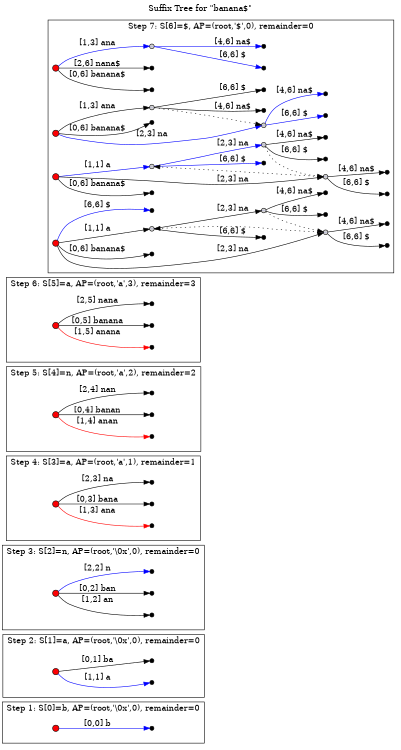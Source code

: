 digraph suffixTree {
  labelloc="t";
  label="Suffix Tree for \"banana$\"";
  rankdir=LR;
  size="8,5"
  node [margin=0 fontcolor=blue fontsize=1 width=0.1 shape=circle style=filled];

  subgraph cluster_1 {
    label="Step 1: S[0]=b, AP=(root,'\\0x',0), remainder=0"

    root1_0 -> node14071_0 [label = "[0,0] b" color=blue];

    node14071_0 [ shape=point ]
    root1_0 [ width=0.15  fillcolor=red ]
  }

  subgraph cluster_2 {
    label="Step 2: S[1]=a, AP=(root,'\\0x',0), remainder=0"

    root2_1 -> node13172_1 [label = "[1,1] a" color=blue];
    root2_1 -> node14072_1 [label = "[0,1] ba"];

    node14072_1 [ shape=point ]
    node13172_1 [ shape=point ]
    root2_1 [ width=0.15  fillcolor=red ]
  }

  subgraph cluster_3 {
    label="Step 3: S[2]=n, AP=(root,'\\0x',0), remainder=0"

    root3_2 -> node13173_2 [label = "[1,2] an"];
    root3_2 -> node14073_2 [label = "[0,2] ban"];
    root3_2 -> node12273_2 [label = "[2,2] n" color=blue];

    node14073_2 [ shape=point ]
    node13173_2 [ shape=point ]
    node12273_2 [ shape=point ]
    root3_2 [ width=0.15  fillcolor=red ]
  }

  subgraph cluster_4 {
    label="Step 4: S[3]=a, AP=(root,'a',1), remainder=1"

    root4_3 -> node13174_3 [label = "[1,3] ana" color=red];
    root4_3 -> node14074_3 [label = "[0,3] bana"];
    root4_3 -> node12274_3 [label = "[2,3] na"];

    node14074_3 [ shape=point ]
    node13174_3 [ shape=point ]
    node12274_3 [ shape=point ]
    root4_3 [ width=0.15  fillcolor=red ]
  }

  subgraph cluster_5 {
    label="Step 5: S[4]=n, AP=(root,'a',2), remainder=2"

    root5_4 -> node13175_4 [label = "[1,4] anan" color=red];
    root5_4 -> node14075_4 [label = "[0,4] banan"];
    root5_4 -> node12275_4 [label = "[2,4] nan"];

    node14075_4 [ shape=point ]
    node13175_4 [ shape=point ]
    node12275_4 [ shape=point ]
    root5_4 [ width=0.15  fillcolor=red ]
  }

  subgraph cluster_6 {
    label="Step 6: S[5]=a, AP=(root,'a',3), remainder=3"

    root6_5 -> node13176_5 [label = "[1,5] anana" color=red];
    root6_5 -> node14076_5 [label = "[0,5] banana"];
    root6_5 -> node12276_5 [label = "[2,5] nana"];

    node14076_5 [ shape=point ]
    node13176_5 [ shape=point ]
    node12276_5 [ shape=point ]
    root6_5 [ width=0.15  fillcolor=red ]
  }

  subgraph cluster_7 {
    label="Step 7: S[6]=$, AP=(root,'a',3), remainder=3"

    root7_6 -> node3137_6 [label = "[1,3] ana" color=blue];
    root7_6 -> node14077_6 [label = "[0,6] banana$"];
    root7_6 -> node12277_6 [label = "[2,6] nana$"];
    node3137_6 -> node4677_6 [label = "[6,6] $" color=blue];
    node3137_6 -> node6477_6 [label = "[4,6] na$" color=blue];

    node14077_6 [ shape=point ]
    node12277_6 [ shape=point ]
    node6477_6 [ shape=point ]
    root7_6 [ width=0.15  fillcolor=red ]
    node4677_6 [ shape=point ]
  }

  subgraph cluster_7 {
    label="Step 7: S[6]=$, AP=(root,'n',2), remainder=2"

    root7_7 -> node3137_7 [label = "[1,3] ana"];
    node3137_7 -> node2237_7 [ style=dotted ];
    root7_7 -> node14077_7 [label = "[0,6] banana$"];
    root7_7 -> node2237_7 [label = "[2,3] na" color=blue];
    node3137_7 -> node4677_7 [label = "[6,6] $"];
    node3137_7 -> node6477_7 [label = "[4,6] na$"];
    node2237_7 -> node3677_7 [label = "[6,6] $" color=blue];
    node2237_7 -> node5477_7 [label = "[4,6] na$" color=blue];

    node5477_7 [ shape=point ]
    node14077_7 [ shape=point ]
    node6477_7 [ shape=point ]
    root7_7 [ width=0.15  fillcolor=red ]
    node4677_7 [ shape=point ]
    node3677_7 [ shape=point ]
  }

  subgraph cluster_7 {
    label="Step 7: S[6]=$, AP=(root,'a',1), remainder=1"

    root7_8 -> node1117_8 [label = "[1,1] a" color=blue];
    root7_8 -> node14077_8 [label = "[0,6] banana$"];
    root7_8 -> node2237_8 [label = "[2,3] na"];
    node2237_8 -> node1117_8 [ style=dotted ];
    node1117_8 -> node2677_8 [label = "[6,6] $" color=blue];
    node1117_8 -> node3237_8 [label = "[2,3] na" color=blue];
    node3237_8 -> node2237_8 [ style=dotted ];
    node2237_8 -> node3677_8 [label = "[6,6] $"];
    node2237_8 -> node5477_8 [label = "[4,6] na$"];
    node3237_8 -> node4677_8 [label = "[6,6] $"];
    node3237_8 -> node6477_8 [label = "[4,6] na$"];

    node5477_8 [ shape=point ]
    node14077_8 [ shape=point ]
    node6477_8 [ shape=point ]
    root7_8 [ width=0.15  fillcolor=red ]
    node4677_8 [ shape=point ]
    node3677_8 [ shape=point ]
    node2677_8 [ shape=point ]
  }

  subgraph cluster_7 {
    label="Step 7: S[6]=$, AP=(root,'$',0), remainder=0"

    root7_9 -> node8677_9 [label = "[6,6] $" color=blue];
    root7_9 -> node1117_9 [label = "[1,1] a"];
    root7_9 -> node14077_9 [label = "[0,6] banana$"];
    root7_9 -> node2237_9 [label = "[2,3] na"];
    node2237_9 -> node1117_9 [ style=dotted ];
    node1117_9 -> node2677_9 [label = "[6,6] $"];
    node1117_9 -> node3237_9 [label = "[2,3] na"];
    node3237_9 -> node2237_9 [ style=dotted ];
    node2237_9 -> node3677_9 [label = "[6,6] $"];
    node2237_9 -> node5477_9 [label = "[4,6] na$"];
    node3237_9 -> node4677_9 [label = "[6,6] $"];
    node3237_9 -> node6477_9 [label = "[4,6] na$"];

    node5477_9 [ shape=point ]
    node14077_9 [ shape=point ]
    node8677_9 [ shape=point ]
    node6477_9 [ shape=point ]
    root7_9 [ width=0.15  fillcolor=red ]
    node4677_9 [ shape=point ]
    node3677_9 [ shape=point ]
    node2677_9 [ shape=point ]
  }

}
